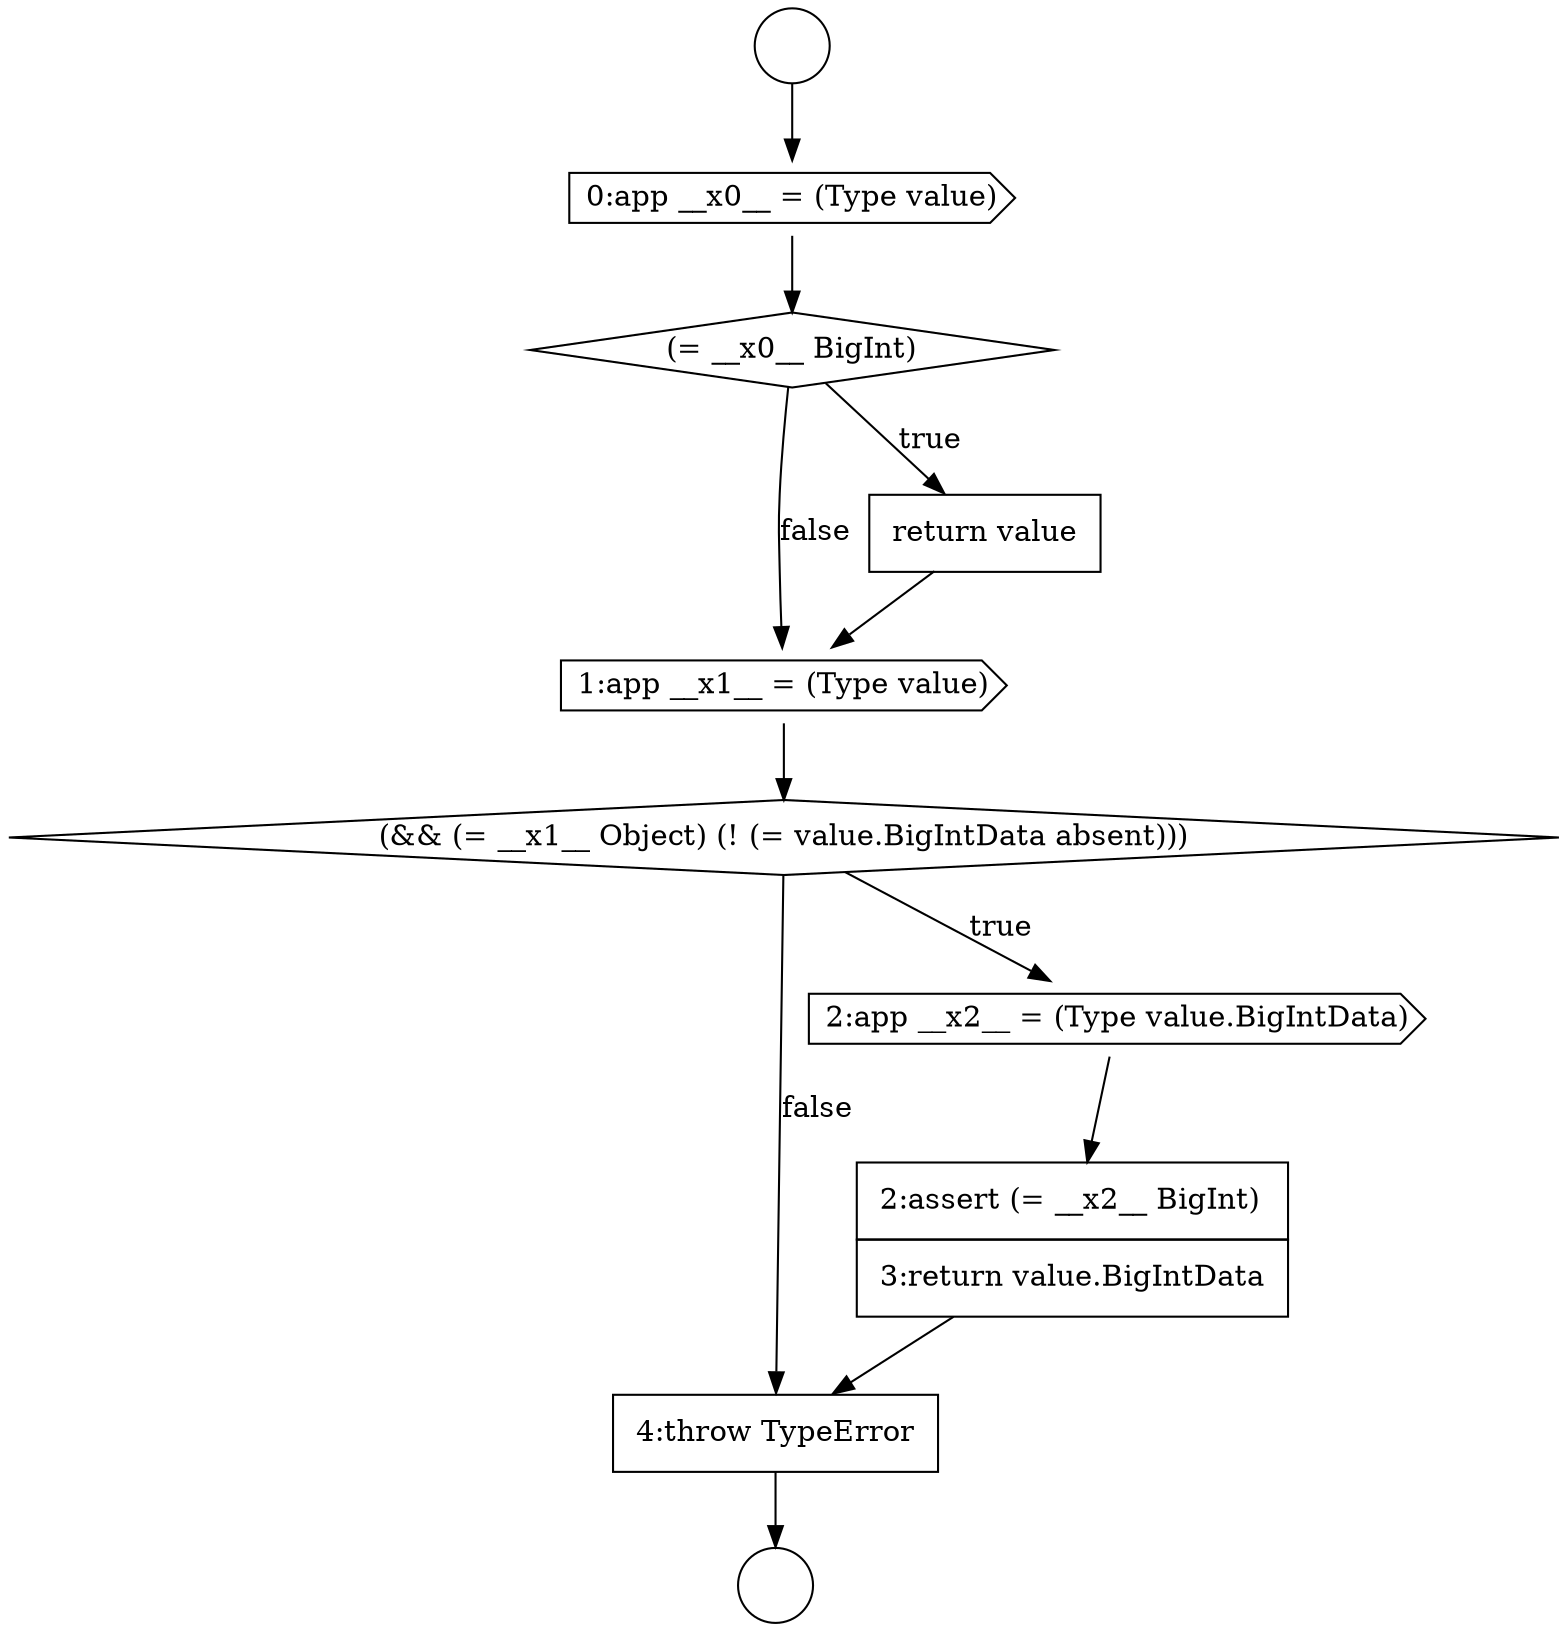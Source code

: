digraph {
  node13056 [shape=cds, label=<<font color="black">1:app __x1__ = (Type value)</font>> color="black" fillcolor="white" style=filled]
  node13055 [shape=none, margin=0, label=<<font color="black">
    <table border="0" cellborder="1" cellspacing="0" cellpadding="10">
      <tr><td align="left">return value</td></tr>
    </table>
  </font>> color="black" fillcolor="white" style=filled]
  node13060 [shape=none, margin=0, label=<<font color="black">
    <table border="0" cellborder="1" cellspacing="0" cellpadding="10">
      <tr><td align="left">4:throw TypeError</td></tr>
    </table>
  </font>> color="black" fillcolor="white" style=filled]
  node13054 [shape=diamond, label=<<font color="black">(= __x0__ BigInt)</font>> color="black" fillcolor="white" style=filled]
  node13057 [shape=diamond, label=<<font color="black">(&amp;&amp; (= __x1__ Object) (! (= value.BigIntData absent)))</font>> color="black" fillcolor="white" style=filled]
  node13053 [shape=cds, label=<<font color="black">0:app __x0__ = (Type value)</font>> color="black" fillcolor="white" style=filled]
  node13052 [shape=circle label=" " color="black" fillcolor="white" style=filled]
  node13058 [shape=cds, label=<<font color="black">2:app __x2__ = (Type value.BigIntData)</font>> color="black" fillcolor="white" style=filled]
  node13051 [shape=circle label=" " color="black" fillcolor="white" style=filled]
  node13059 [shape=none, margin=0, label=<<font color="black">
    <table border="0" cellborder="1" cellspacing="0" cellpadding="10">
      <tr><td align="left">2:assert (= __x2__ BigInt)</td></tr>
      <tr><td align="left">3:return value.BigIntData</td></tr>
    </table>
  </font>> color="black" fillcolor="white" style=filled]
  node13053 -> node13054 [ color="black"]
  node13059 -> node13060 [ color="black"]
  node13057 -> node13058 [label=<<font color="black">true</font>> color="black"]
  node13057 -> node13060 [label=<<font color="black">false</font>> color="black"]
  node13055 -> node13056 [ color="black"]
  node13054 -> node13055 [label=<<font color="black">true</font>> color="black"]
  node13054 -> node13056 [label=<<font color="black">false</font>> color="black"]
  node13051 -> node13053 [ color="black"]
  node13056 -> node13057 [ color="black"]
  node13058 -> node13059 [ color="black"]
  node13060 -> node13052 [ color="black"]
}
